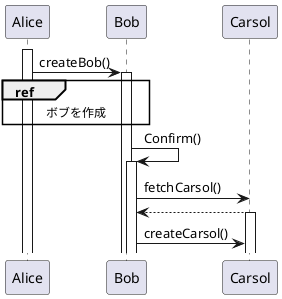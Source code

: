 @startuml
participant Alice
participant Bob
participant Carsol

activate Alice
Alice -> Bob:createBob()
ref over Alice, Bob: ボブを作成

activate Bob
Bob -> Bob: Confirm()
activate Bob
Bob -> Carsol: fetchCarsol()
Bob <-- Carsol: 

activate Carsol
Bob -> Carsol:createCarsol()

@enduml